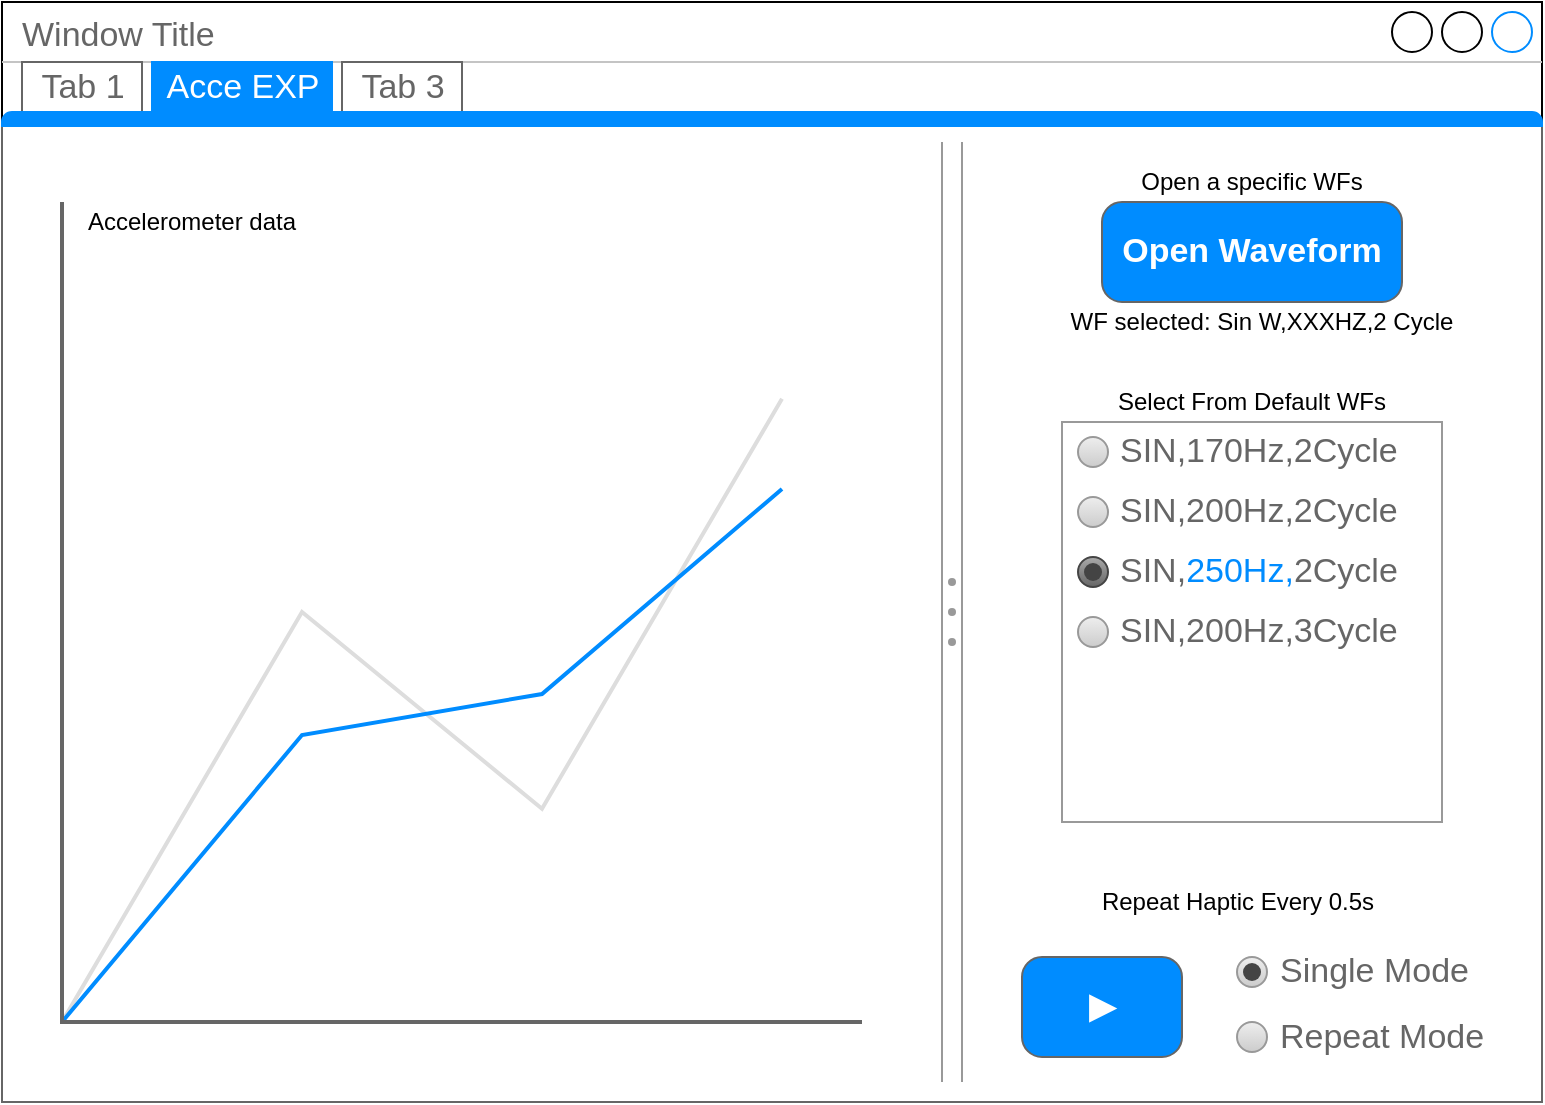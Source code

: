 <mxfile version="14.6.3" type="github">
  <diagram name="Page-1" id="f1b7ffb7-ca1e-a977-7cf5-a751b3c06c05">
    <mxGraphModel dx="791" dy="1563" grid="1" gridSize="10" guides="1" tooltips="1" connect="1" arrows="1" fold="1" page="1" pageScale="1" pageWidth="826" pageHeight="1169" background="none" math="0" shadow="0">
      <root>
        <mxCell id="0" />
        <mxCell id="1" parent="0" />
        <mxCell id="mqJjcbdvvd5civ246C5x-61" value="Window Title" style="strokeWidth=1;shadow=0;dashed=0;align=center;html=1;shape=mxgraph.mockup.containers.window;align=left;verticalAlign=top;spacingLeft=8;strokeColor2=#008cff;strokeColor3=#c4c4c4;fontColor=#666666;mainText=;fontSize=17;labelBackgroundColor=none;" vertex="1" parent="1">
          <mxGeometry x="40" y="-180" width="770" height="550" as="geometry" />
        </mxCell>
        <mxCell id="mqJjcbdvvd5civ246C5x-62" value="" style="strokeWidth=1;shadow=0;dashed=0;align=center;html=1;shape=mxgraph.mockup.containers.marginRect2;rectMarginTop=32;strokeColor=#666666;gradientColor=none;" vertex="1" parent="1">
          <mxGeometry x="40" y="-150" width="770" height="520" as="geometry" />
        </mxCell>
        <mxCell id="mqJjcbdvvd5civ246C5x-63" value="Tab 1" style="strokeColor=inherit;fillColor=inherit;gradientColor=inherit;strokeWidth=1;shadow=0;dashed=0;align=center;html=1;shape=mxgraph.mockup.containers.rrect;rSize=0;fontSize=17;fontColor=#666666;gradientColor=none;" vertex="1" parent="mqJjcbdvvd5civ246C5x-62">
          <mxGeometry width="60" height="25" relative="1" as="geometry">
            <mxPoint x="10" as="offset" />
          </mxGeometry>
        </mxCell>
        <mxCell id="mqJjcbdvvd5civ246C5x-64" value="Acce EXP" style="strokeWidth=1;shadow=0;dashed=0;align=center;html=1;shape=mxgraph.mockup.containers.rrect;rSize=0;fontSize=17;fontColor=#ffffff;strokeColor=#008cff;fillColor=#008cff;" vertex="1" parent="mqJjcbdvvd5civ246C5x-62">
          <mxGeometry width="90" height="25" relative="1" as="geometry">
            <mxPoint x="75" as="offset" />
          </mxGeometry>
        </mxCell>
        <mxCell id="mqJjcbdvvd5civ246C5x-65" value="Tab 3" style="strokeColor=inherit;fillColor=inherit;gradientColor=inherit;strokeWidth=1;shadow=0;dashed=0;align=center;html=1;shape=mxgraph.mockup.containers.rrect;rSize=0;fontSize=17;fontColor=#666666;gradientColor=none;" vertex="1" parent="mqJjcbdvvd5civ246C5x-62">
          <mxGeometry width="60" height="25" relative="1" as="geometry">
            <mxPoint x="170" as="offset" />
          </mxGeometry>
        </mxCell>
        <mxCell id="mqJjcbdvvd5civ246C5x-66" value="" style="strokeWidth=1;shadow=0;dashed=0;align=center;html=1;shape=mxgraph.mockup.containers.topButton;rSize=5;strokeColor=#008cff;fillColor=#008cff;gradientColor=none;resizeWidth=1;movable=0;deletable=1;" vertex="1" parent="mqJjcbdvvd5civ246C5x-62">
          <mxGeometry width="770" height="7" relative="1" as="geometry">
            <mxPoint y="25" as="offset" />
          </mxGeometry>
        </mxCell>
        <mxCell id="mqJjcbdvvd5civ246C5x-67" value="" style="verticalLabelPosition=bottom;shadow=0;dashed=0;align=center;html=1;verticalAlign=top;strokeWidth=1;shape=mxgraph.mockup.graphics.lineChart;strokeColor=none;strokeColor2=#666666;strokeColor3=#008cff;strokeColor4=#dddddd;" vertex="1" parent="mqJjcbdvvd5civ246C5x-62">
          <mxGeometry x="30" y="70" width="400" height="410" as="geometry" />
        </mxCell>
        <mxCell id="mqJjcbdvvd5civ246C5x-75" value="" style="verticalLabelPosition=bottom;shadow=0;dashed=0;align=center;html=1;verticalAlign=top;strokeWidth=1;shape=mxgraph.mockup.forms.splitter;strokeColor=#999999;direction=north;" vertex="1" parent="mqJjcbdvvd5civ246C5x-62">
          <mxGeometry x="470" y="40" width="10" height="470" as="geometry" />
        </mxCell>
        <mxCell id="mqJjcbdvvd5civ246C5x-77" value="Open Waveform" style="strokeWidth=1;shadow=0;dashed=0;align=center;html=1;shape=mxgraph.mockup.buttons.button;strokeColor=#666666;fontColor=#ffffff;mainText=;buttonStyle=round;fontSize=17;fontStyle=1;fillColor=#008cff;whiteSpace=wrap;" vertex="1" parent="mqJjcbdvvd5civ246C5x-62">
          <mxGeometry x="550" y="70" width="150" height="50" as="geometry" />
        </mxCell>
        <mxCell id="mqJjcbdvvd5civ246C5x-76" value="▶" style="strokeWidth=1;shadow=0;dashed=0;align=center;html=1;shape=mxgraph.mockup.buttons.button;strokeColor=#666666;fontColor=#ffffff;mainText=;buttonStyle=round;fontSize=17;fontStyle=1;fillColor=#008cff;whiteSpace=wrap;" vertex="1" parent="mqJjcbdvvd5civ246C5x-62">
          <mxGeometry x="510" y="447.5" width="80" height="50" as="geometry" />
        </mxCell>
        <mxCell id="mqJjcbdvvd5civ246C5x-78" value="Select From Default WFs" style="text;html=1;strokeColor=none;fillColor=none;align=center;verticalAlign=middle;whiteSpace=wrap;rounded=0;" vertex="1" parent="mqJjcbdvvd5civ246C5x-62">
          <mxGeometry x="550" y="160" width="150" height="20" as="geometry" />
        </mxCell>
        <mxCell id="mqJjcbdvvd5civ246C5x-79" value="Repeat Haptic Every 0.5s" style="text;html=1;strokeColor=none;fillColor=none;align=center;verticalAlign=middle;whiteSpace=wrap;rounded=0;" vertex="1" parent="mqJjcbdvvd5civ246C5x-62">
          <mxGeometry x="542.5" y="410" width="150" height="20" as="geometry" />
        </mxCell>
        <mxCell id="mqJjcbdvvd5civ246C5x-80" value="Open a specific WFs" style="text;html=1;strokeColor=none;fillColor=none;align=center;verticalAlign=middle;whiteSpace=wrap;rounded=0;" vertex="1" parent="mqJjcbdvvd5civ246C5x-62">
          <mxGeometry x="550" y="50" width="150" height="20" as="geometry" />
        </mxCell>
        <mxCell id="mqJjcbdvvd5civ246C5x-81" value="Accelerometer data" style="text;html=1;strokeColor=none;fillColor=none;align=center;verticalAlign=middle;whiteSpace=wrap;rounded=0;" vertex="1" parent="mqJjcbdvvd5civ246C5x-62">
          <mxGeometry x="20" y="70" width="150" height="20" as="geometry" />
        </mxCell>
        <mxCell id="mqJjcbdvvd5civ246C5x-82" value="WF selected: Sin W,XXXHZ,2 Cycle" style="text;html=1;strokeColor=none;fillColor=none;align=center;verticalAlign=middle;whiteSpace=wrap;rounded=0;" vertex="1" parent="mqJjcbdvvd5civ246C5x-62">
          <mxGeometry x="530" y="120" width="200" height="20" as="geometry" />
        </mxCell>
        <object label="" WF5="" id="mqJjcbdvvd5civ246C5x-68">
          <mxCell style="strokeWidth=1;shadow=0;dashed=0;align=center;html=1;shape=mxgraph.mockup.forms.rrect;rSize=0;strokeColor=#999999;fillColor=#ffffff;recursiveResize=0;" vertex="1" parent="mqJjcbdvvd5civ246C5x-62">
            <mxGeometry x="530" y="180" width="190" height="200" as="geometry" />
          </mxCell>
        </object>
        <mxCell id="mqJjcbdvvd5civ246C5x-69" value="SIN,170Hz,2Cycle" style="shape=ellipse;rSize=0;fillColor=#eeeeee;strokeColor=#999999;gradientColor=#cccccc;html=1;align=left;spacingLeft=4;fontSize=17;fontColor=#666666;labelPosition=right;" vertex="1" parent="mqJjcbdvvd5civ246C5x-68">
          <mxGeometry x="8" y="7.5" width="15" height="15" as="geometry" />
        </mxCell>
        <mxCell id="mqJjcbdvvd5civ246C5x-70" value="SIN,200Hz,2Cycle" style="shape=ellipse;rSize=0;fillColor=#eeeeee;strokeColor=#999999;gradientColor=#cccccc;html=1;align=left;spacingLeft=4;fontSize=17;fontColor=#666666;labelPosition=right;" vertex="1" parent="mqJjcbdvvd5civ246C5x-68">
          <mxGeometry x="8" y="37.5" width="15" height="15" as="geometry" />
        </mxCell>
        <mxCell id="mqJjcbdvvd5civ246C5x-71" value="&lt;span style=&quot;color: rgb(102 , 102 , 102)&quot;&gt;SIN,&lt;/span&gt;250Hz,&lt;span style=&quot;color: rgb(102 , 102 , 102)&quot;&gt;2Cycle&lt;/span&gt;" style="shape=ellipse;rSize=0;fillColor=#aaaaaa;strokeColor=#444444;gradientColor=#666666;html=1;align=left;spacingLeft=4;fontSize=17;fontColor=#008cff;labelPosition=right;" vertex="1" parent="mqJjcbdvvd5civ246C5x-68">
          <mxGeometry x="8" y="67.5" width="15" height="15" as="geometry" />
        </mxCell>
        <mxCell id="mqJjcbdvvd5civ246C5x-72" value="" style="shape=ellipse;fillColor=#444444;strokeColor=none;html=1;" vertex="1" parent="mqJjcbdvvd5civ246C5x-71">
          <mxGeometry x="3" y="3" width="9" height="9" as="geometry" />
        </mxCell>
        <mxCell id="mqJjcbdvvd5civ246C5x-73" value="SIN,200Hz,3Cycle" style="shape=ellipse;rSize=0;fillColor=#eeeeee;strokeColor=#999999;gradientColor=#cccccc;html=1;align=left;spacingLeft=4;fontSize=17;fontColor=#666666;labelPosition=right;" vertex="1" parent="mqJjcbdvvd5civ246C5x-68">
          <mxGeometry x="8" y="97.5" width="15" height="15" as="geometry" />
        </mxCell>
        <mxCell id="mqJjcbdvvd5civ246C5x-84" value="Single Mode" style="shape=ellipse;fillColor=#eeeeee;strokeColor=#999999;gradientColor=#cccccc;html=1;align=left;spacingLeft=4;fontSize=17;fontColor=#666666;labelPosition=right;shadow=0;" vertex="1" parent="mqJjcbdvvd5civ246C5x-62">
          <mxGeometry x="617.5" y="447.5" width="15" height="15" as="geometry" />
        </mxCell>
        <mxCell id="mqJjcbdvvd5civ246C5x-85" value="Repeat Mode" style="shape=ellipse;fillColor=#eeeeee;strokeColor=#999999;gradientColor=#cccccc;html=1;align=left;spacingLeft=4;fontSize=17;fontColor=#666666;labelPosition=right;shadow=0;" vertex="1" parent="mqJjcbdvvd5civ246C5x-62">
          <mxGeometry x="617.5" y="480" width="15" height="15" as="geometry" />
        </mxCell>
        <mxCell id="mqJjcbdvvd5civ246C5x-86" value="" style="shape=ellipse;fillColor=#444444;strokeColor=none;html=1;" vertex="1" parent="mqJjcbdvvd5civ246C5x-62">
          <mxGeometry x="620.5" y="450.5" width="9" height="9" as="geometry" />
        </mxCell>
      </root>
    </mxGraphModel>
  </diagram>
</mxfile>
